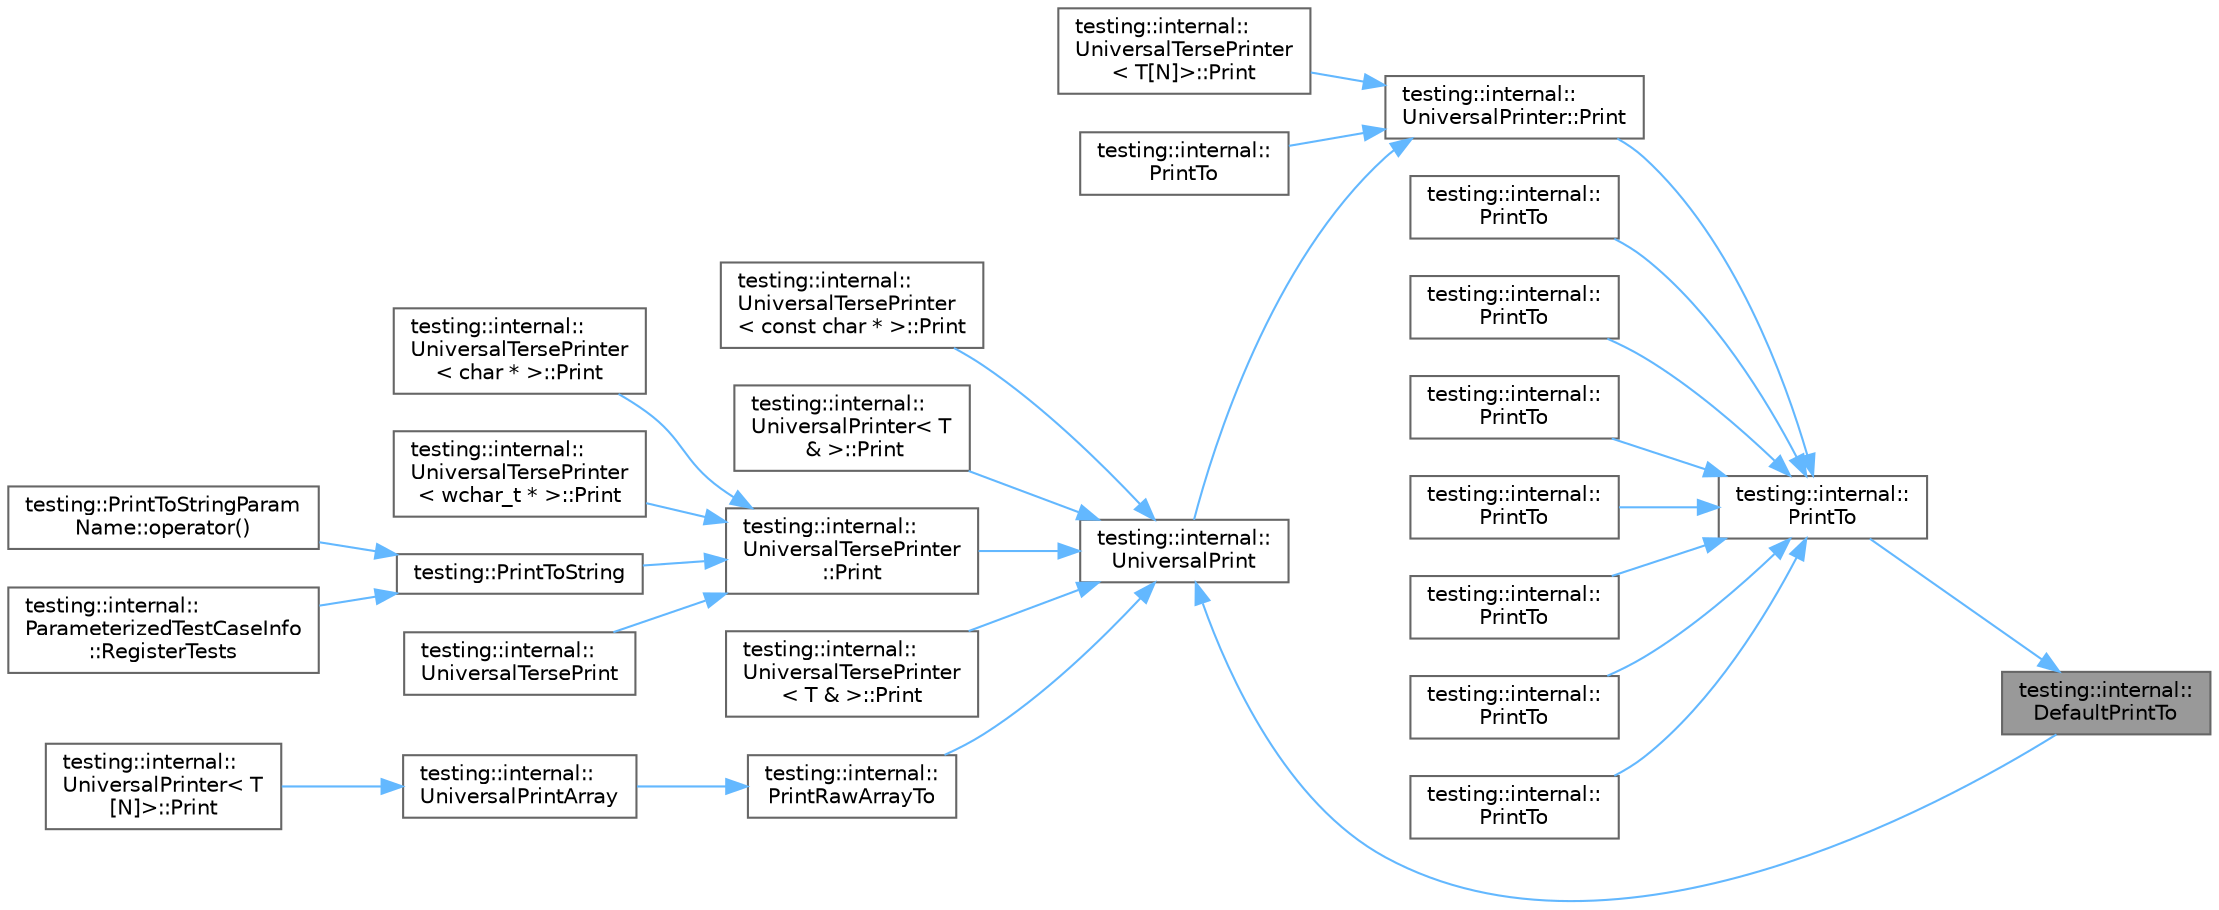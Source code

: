 digraph "testing::internal::DefaultPrintTo"
{
 // LATEX_PDF_SIZE
  bgcolor="transparent";
  edge [fontname=Helvetica,fontsize=10,labelfontname=Helvetica,labelfontsize=10];
  node [fontname=Helvetica,fontsize=10,shape=box,height=0.2,width=0.4];
  rankdir="RL";
  Node1 [id="Node000001",label="testing::internal::\lDefaultPrintTo",height=0.2,width=0.4,color="gray40", fillcolor="grey60", style="filled", fontcolor="black",tooltip=" "];
  Node1 -> Node2 [id="edge1_Node000001_Node000002",dir="back",color="steelblue1",style="solid",tooltip=" "];
  Node2 [id="Node000002",label="testing::internal::\lPrintTo",height=0.2,width=0.4,color="grey40", fillcolor="white", style="filled",URL="$namespacetesting_1_1internal.html#adb3c27150dbe661db0e0c4be27533460",tooltip=" "];
  Node2 -> Node3 [id="edge2_Node000002_Node000003",dir="back",color="steelblue1",style="solid",tooltip=" "];
  Node3 [id="Node000003",label="testing::internal::\lUniversalPrinter::Print",height=0.2,width=0.4,color="grey40", fillcolor="white", style="filled",URL="$classtesting_1_1internal_1_1_universal_printer.html#aecec021e1abbaa260b701e24e3fe33eb",tooltip=" "];
  Node3 -> Node4 [id="edge3_Node000003_Node000004",dir="back",color="steelblue1",style="solid",tooltip=" "];
  Node4 [id="Node000004",label="testing::internal::\lUniversalTersePrinter\l\< T[N]\>::Print",height=0.2,width=0.4,color="grey40", fillcolor="white", style="filled",URL="$classtesting_1_1internal_1_1_universal_terse_printer_3_01_t_0f_n_0e_4.html#a9e0ceb62fda7dc46ebcf5f911e459a49",tooltip=" "];
  Node3 -> Node5 [id="edge4_Node000003_Node000005",dir="back",color="steelblue1",style="solid",tooltip=" "];
  Node5 [id="Node000005",label="testing::internal::\lPrintTo",height=0.2,width=0.4,color="grey40", fillcolor="white", style="filled",URL="$namespacetesting_1_1internal.html#af2c33928facbf2edf7af564278724d98",tooltip=" "];
  Node3 -> Node6 [id="edge5_Node000003_Node000006",dir="back",color="steelblue1",style="solid",tooltip=" "];
  Node6 [id="Node000006",label="testing::internal::\lUniversalPrint",height=0.2,width=0.4,color="grey40", fillcolor="white", style="filled",URL="$namespacetesting_1_1internal.html#a30708fa2bacf11895b03bdb21eb72309",tooltip=" "];
  Node6 -> Node1 [id="edge6_Node000006_Node000001",dir="back",color="steelblue1",style="solid",tooltip=" "];
  Node6 -> Node7 [id="edge7_Node000006_Node000007",dir="back",color="steelblue1",style="solid",tooltip=" "];
  Node7 [id="Node000007",label="testing::internal::\lUniversalTersePrinter\l\< const char * \>::Print",height=0.2,width=0.4,color="grey40", fillcolor="white", style="filled",URL="$classtesting_1_1internal_1_1_universal_terse_printer_3_01const_01char_01_5_01_4.html#a37a3be2d26dc07b24d16c2b5eb88ecda",tooltip=" "];
  Node6 -> Node8 [id="edge8_Node000006_Node000008",dir="back",color="steelblue1",style="solid",tooltip=" "];
  Node8 [id="Node000008",label="testing::internal::\lUniversalPrinter\< T\l & \>::Print",height=0.2,width=0.4,color="grey40", fillcolor="white", style="filled",URL="$classtesting_1_1internal_1_1_universal_printer_3_01_t_01_6_01_4.html#a923a694be8aa66117848c1c5f57ede35",tooltip=" "];
  Node6 -> Node9 [id="edge9_Node000006_Node000009",dir="back",color="steelblue1",style="solid",tooltip=" "];
  Node9 [id="Node000009",label="testing::internal::\lUniversalTersePrinter\l::Print",height=0.2,width=0.4,color="grey40", fillcolor="white", style="filled",URL="$classtesting_1_1internal_1_1_universal_terse_printer.html#a042249cdb42fdb77588c9ad54ea7ed54",tooltip=" "];
  Node9 -> Node10 [id="edge10_Node000009_Node000010",dir="back",color="steelblue1",style="solid",tooltip=" "];
  Node10 [id="Node000010",label="testing::internal::\lUniversalTersePrinter\l\< char * \>::Print",height=0.2,width=0.4,color="grey40", fillcolor="white", style="filled",URL="$classtesting_1_1internal_1_1_universal_terse_printer_3_01char_01_5_01_4.html#aa9ef95587c1461fe33e254af52401a43",tooltip=" "];
  Node9 -> Node11 [id="edge11_Node000009_Node000011",dir="back",color="steelblue1",style="solid",tooltip=" "];
  Node11 [id="Node000011",label="testing::internal::\lUniversalTersePrinter\l\< wchar_t * \>::Print",height=0.2,width=0.4,color="grey40", fillcolor="white", style="filled",URL="$classtesting_1_1internal_1_1_universal_terse_printer_3_01wchar__t_01_5_01_4.html#a9cdf673b44d19e6879253f30f11cd740",tooltip=" "];
  Node9 -> Node12 [id="edge12_Node000009_Node000012",dir="back",color="steelblue1",style="solid",tooltip=" "];
  Node12 [id="Node000012",label="testing::PrintToString",height=0.2,width=0.4,color="grey40", fillcolor="white", style="filled",URL="$namespacetesting.html#aa5717bb1144edd1d262d310ba70c82ed",tooltip=" "];
  Node12 -> Node13 [id="edge13_Node000012_Node000013",dir="back",color="steelblue1",style="solid",tooltip=" "];
  Node13 [id="Node000013",label="testing::PrintToStringParam\lName::operator()",height=0.2,width=0.4,color="grey40", fillcolor="white", style="filled",URL="$structtesting_1_1_print_to_string_param_name.html#a05b411cfb75dadb2c3c0355aee1dcf21",tooltip=" "];
  Node12 -> Node14 [id="edge14_Node000012_Node000014",dir="back",color="steelblue1",style="solid",tooltip=" "];
  Node14 [id="Node000014",label="testing::internal::\lParameterizedTestCaseInfo\l::RegisterTests",height=0.2,width=0.4,color="grey40", fillcolor="white", style="filled",URL="$classtesting_1_1internal_1_1_parameterized_test_case_info.html#a7e118820b3074ce70c0440e2e49a50a1",tooltip=" "];
  Node9 -> Node15 [id="edge15_Node000009_Node000015",dir="back",color="steelblue1",style="solid",tooltip=" "];
  Node15 [id="Node000015",label="testing::internal::\lUniversalTersePrint",height=0.2,width=0.4,color="grey40", fillcolor="white", style="filled",URL="$namespacetesting_1_1internal.html#afa92f5a284929dc3723e654a25feb7b9",tooltip=" "];
  Node6 -> Node16 [id="edge16_Node000006_Node000016",dir="back",color="steelblue1",style="solid",tooltip=" "];
  Node16 [id="Node000016",label="testing::internal::\lUniversalTersePrinter\l\< T & \>::Print",height=0.2,width=0.4,color="grey40", fillcolor="white", style="filled",URL="$classtesting_1_1internal_1_1_universal_terse_printer_3_01_t_01_6_01_4.html#a931f93cc52a3046706c87d0a90640483",tooltip=" "];
  Node6 -> Node17 [id="edge17_Node000006_Node000017",dir="back",color="steelblue1",style="solid",tooltip=" "];
  Node17 [id="Node000017",label="testing::internal::\lPrintRawArrayTo",height=0.2,width=0.4,color="grey40", fillcolor="white", style="filled",URL="$namespacetesting_1_1internal.html#ad3013b6b4c825edee9fe18ff1d982faa",tooltip=" "];
  Node17 -> Node18 [id="edge18_Node000017_Node000018",dir="back",color="steelblue1",style="solid",tooltip=" "];
  Node18 [id="Node000018",label="testing::internal::\lUniversalPrintArray",height=0.2,width=0.4,color="grey40", fillcolor="white", style="filled",URL="$namespacetesting_1_1internal.html#ad79d71c3110f8eb24ab352d68f29436a",tooltip=" "];
  Node18 -> Node19 [id="edge19_Node000018_Node000019",dir="back",color="steelblue1",style="solid",tooltip=" "];
  Node19 [id="Node000019",label="testing::internal::\lUniversalPrinter\< T\l[N]\>::Print",height=0.2,width=0.4,color="grey40", fillcolor="white", style="filled",URL="$classtesting_1_1internal_1_1_universal_printer_3_01_t_0f_n_0e_4.html#a1cf0e7c8db59c090f769116c6421b212",tooltip=" "];
  Node2 -> Node20 [id="edge20_Node000002_Node000020",dir="back",color="steelblue1",style="solid",tooltip=" "];
  Node20 [id="Node000020",label="testing::internal::\lPrintTo",height=0.2,width=0.4,color="grey40", fillcolor="white", style="filled",URL="$namespacetesting_1_1internal.html#a553eec7bb50de01c9e91cac4accc606f",tooltip=" "];
  Node2 -> Node21 [id="edge21_Node000002_Node000021",dir="back",color="steelblue1",style="solid",tooltip=" "];
  Node21 [id="Node000021",label="testing::internal::\lPrintTo",height=0.2,width=0.4,color="grey40", fillcolor="white", style="filled",URL="$namespacetesting_1_1internal.html#a476bd3d411d4f129620aaf8999c257c0",tooltip=" "];
  Node2 -> Node22 [id="edge22_Node000002_Node000022",dir="back",color="steelblue1",style="solid",tooltip=" "];
  Node22 [id="Node000022",label="testing::internal::\lPrintTo",height=0.2,width=0.4,color="grey40", fillcolor="white", style="filled",URL="$namespacetesting_1_1internal.html#a792cc5665a34619ed7a6d54711433456",tooltip=" "];
  Node2 -> Node23 [id="edge23_Node000002_Node000023",dir="back",color="steelblue1",style="solid",tooltip=" "];
  Node23 [id="Node000023",label="testing::internal::\lPrintTo",height=0.2,width=0.4,color="grey40", fillcolor="white", style="filled",URL="$namespacetesting_1_1internal.html#a42c591f2164ad105b502a9262333aed2",tooltip=" "];
  Node2 -> Node24 [id="edge24_Node000002_Node000024",dir="back",color="steelblue1",style="solid",tooltip=" "];
  Node24 [id="Node000024",label="testing::internal::\lPrintTo",height=0.2,width=0.4,color="grey40", fillcolor="white", style="filled",URL="$namespacetesting_1_1internal.html#a1320096b116f8cc4b688acbd5b783051",tooltip=" "];
  Node2 -> Node25 [id="edge25_Node000002_Node000025",dir="back",color="steelblue1",style="solid",tooltip=" "];
  Node25 [id="Node000025",label="testing::internal::\lPrintTo",height=0.2,width=0.4,color="grey40", fillcolor="white", style="filled",URL="$namespacetesting_1_1internal.html#a7fae797c500d66d0f5a9db4f205e3416",tooltip=" "];
  Node2 -> Node26 [id="edge26_Node000002_Node000026",dir="back",color="steelblue1",style="solid",tooltip=" "];
  Node26 [id="Node000026",label="testing::internal::\lPrintTo",height=0.2,width=0.4,color="grey40", fillcolor="white", style="filled",URL="$namespacetesting_1_1internal.html#a8d41baa371fad3eb5a3dbe1bbc02c290",tooltip=" "];
}
